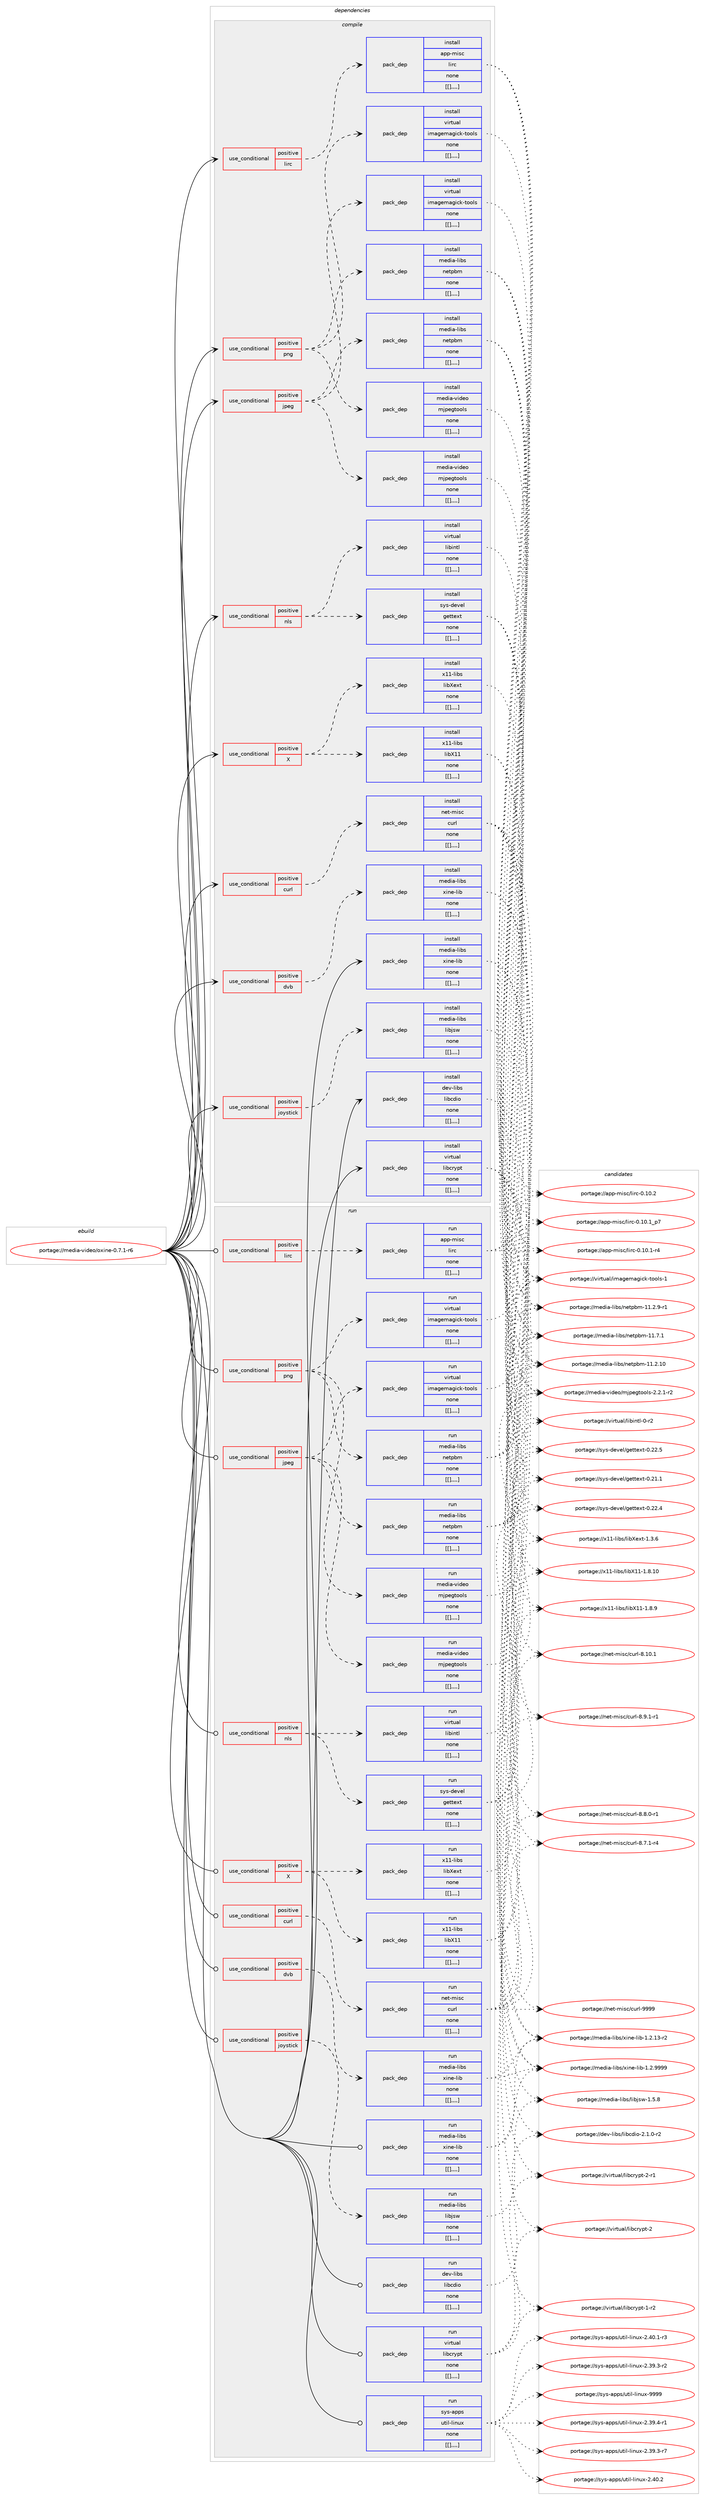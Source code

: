 digraph prolog {

# *************
# Graph options
# *************

newrank=true;
concentrate=true;
compound=true;
graph [rankdir=LR,fontname=Helvetica,fontsize=10,ranksep=1.5];#, ranksep=2.5, nodesep=0.2];
edge  [arrowhead=vee];
node  [fontname=Helvetica,fontsize=10];

# **********
# The ebuild
# **********

subgraph cluster_leftcol {
color=gray;
label=<<i>ebuild</i>>;
id [label="portage://media-video/oxine-0.7.1-r6", color=red, width=4, href="../media-video/oxine-0.7.1-r6.svg"];
}

# ****************
# The dependencies
# ****************

subgraph cluster_midcol {
color=gray;
label=<<i>dependencies</i>>;
subgraph cluster_compile {
fillcolor="#eeeeee";
style=filled;
label=<<i>compile</i>>;
subgraph cond89551 {
dependency344045 [label=<<TABLE BORDER="0" CELLBORDER="1" CELLSPACING="0" CELLPADDING="4"><TR><TD ROWSPAN="3" CELLPADDING="10">use_conditional</TD></TR><TR><TD>positive</TD></TR><TR><TD>X</TD></TR></TABLE>>, shape=none, color=red];
subgraph pack251923 {
dependency344046 [label=<<TABLE BORDER="0" CELLBORDER="1" CELLSPACING="0" CELLPADDING="4" WIDTH="220"><TR><TD ROWSPAN="6" CELLPADDING="30">pack_dep</TD></TR><TR><TD WIDTH="110">install</TD></TR><TR><TD>x11-libs</TD></TR><TR><TD>libXext</TD></TR><TR><TD>none</TD></TR><TR><TD>[[],,,,]</TD></TR></TABLE>>, shape=none, color=blue];
}
dependency344045:e -> dependency344046:w [weight=20,style="dashed",arrowhead="vee"];
subgraph pack251924 {
dependency344047 [label=<<TABLE BORDER="0" CELLBORDER="1" CELLSPACING="0" CELLPADDING="4" WIDTH="220"><TR><TD ROWSPAN="6" CELLPADDING="30">pack_dep</TD></TR><TR><TD WIDTH="110">install</TD></TR><TR><TD>x11-libs</TD></TR><TR><TD>libX11</TD></TR><TR><TD>none</TD></TR><TR><TD>[[],,,,]</TD></TR></TABLE>>, shape=none, color=blue];
}
dependency344045:e -> dependency344047:w [weight=20,style="dashed",arrowhead="vee"];
}
id:e -> dependency344045:w [weight=20,style="solid",arrowhead="vee"];
subgraph cond89552 {
dependency344048 [label=<<TABLE BORDER="0" CELLBORDER="1" CELLSPACING="0" CELLPADDING="4"><TR><TD ROWSPAN="3" CELLPADDING="10">use_conditional</TD></TR><TR><TD>positive</TD></TR><TR><TD>curl</TD></TR></TABLE>>, shape=none, color=red];
subgraph pack251925 {
dependency344049 [label=<<TABLE BORDER="0" CELLBORDER="1" CELLSPACING="0" CELLPADDING="4" WIDTH="220"><TR><TD ROWSPAN="6" CELLPADDING="30">pack_dep</TD></TR><TR><TD WIDTH="110">install</TD></TR><TR><TD>net-misc</TD></TR><TR><TD>curl</TD></TR><TR><TD>none</TD></TR><TR><TD>[[],,,,]</TD></TR></TABLE>>, shape=none, color=blue];
}
dependency344048:e -> dependency344049:w [weight=20,style="dashed",arrowhead="vee"];
}
id:e -> dependency344048:w [weight=20,style="solid",arrowhead="vee"];
subgraph cond89553 {
dependency344050 [label=<<TABLE BORDER="0" CELLBORDER="1" CELLSPACING="0" CELLPADDING="4"><TR><TD ROWSPAN="3" CELLPADDING="10">use_conditional</TD></TR><TR><TD>positive</TD></TR><TR><TD>dvb</TD></TR></TABLE>>, shape=none, color=red];
subgraph pack251926 {
dependency344051 [label=<<TABLE BORDER="0" CELLBORDER="1" CELLSPACING="0" CELLPADDING="4" WIDTH="220"><TR><TD ROWSPAN="6" CELLPADDING="30">pack_dep</TD></TR><TR><TD WIDTH="110">install</TD></TR><TR><TD>media-libs</TD></TR><TR><TD>xine-lib</TD></TR><TR><TD>none</TD></TR><TR><TD>[[],,,,]</TD></TR></TABLE>>, shape=none, color=blue];
}
dependency344050:e -> dependency344051:w [weight=20,style="dashed",arrowhead="vee"];
}
id:e -> dependency344050:w [weight=20,style="solid",arrowhead="vee"];
subgraph cond89554 {
dependency344052 [label=<<TABLE BORDER="0" CELLBORDER="1" CELLSPACING="0" CELLPADDING="4"><TR><TD ROWSPAN="3" CELLPADDING="10">use_conditional</TD></TR><TR><TD>positive</TD></TR><TR><TD>joystick</TD></TR></TABLE>>, shape=none, color=red];
subgraph pack251927 {
dependency344053 [label=<<TABLE BORDER="0" CELLBORDER="1" CELLSPACING="0" CELLPADDING="4" WIDTH="220"><TR><TD ROWSPAN="6" CELLPADDING="30">pack_dep</TD></TR><TR><TD WIDTH="110">install</TD></TR><TR><TD>media-libs</TD></TR><TR><TD>libjsw</TD></TR><TR><TD>none</TD></TR><TR><TD>[[],,,,]</TD></TR></TABLE>>, shape=none, color=blue];
}
dependency344052:e -> dependency344053:w [weight=20,style="dashed",arrowhead="vee"];
}
id:e -> dependency344052:w [weight=20,style="solid",arrowhead="vee"];
subgraph cond89555 {
dependency344054 [label=<<TABLE BORDER="0" CELLBORDER="1" CELLSPACING="0" CELLPADDING="4"><TR><TD ROWSPAN="3" CELLPADDING="10">use_conditional</TD></TR><TR><TD>positive</TD></TR><TR><TD>jpeg</TD></TR></TABLE>>, shape=none, color=red];
subgraph pack251928 {
dependency344055 [label=<<TABLE BORDER="0" CELLBORDER="1" CELLSPACING="0" CELLPADDING="4" WIDTH="220"><TR><TD ROWSPAN="6" CELLPADDING="30">pack_dep</TD></TR><TR><TD WIDTH="110">install</TD></TR><TR><TD>media-libs</TD></TR><TR><TD>netpbm</TD></TR><TR><TD>none</TD></TR><TR><TD>[[],,,,]</TD></TR></TABLE>>, shape=none, color=blue];
}
dependency344054:e -> dependency344055:w [weight=20,style="dashed",arrowhead="vee"];
subgraph pack251929 {
dependency344056 [label=<<TABLE BORDER="0" CELLBORDER="1" CELLSPACING="0" CELLPADDING="4" WIDTH="220"><TR><TD ROWSPAN="6" CELLPADDING="30">pack_dep</TD></TR><TR><TD WIDTH="110">install</TD></TR><TR><TD>media-video</TD></TR><TR><TD>mjpegtools</TD></TR><TR><TD>none</TD></TR><TR><TD>[[],,,,]</TD></TR></TABLE>>, shape=none, color=blue];
}
dependency344054:e -> dependency344056:w [weight=20,style="dashed",arrowhead="vee"];
subgraph pack251930 {
dependency344057 [label=<<TABLE BORDER="0" CELLBORDER="1" CELLSPACING="0" CELLPADDING="4" WIDTH="220"><TR><TD ROWSPAN="6" CELLPADDING="30">pack_dep</TD></TR><TR><TD WIDTH="110">install</TD></TR><TR><TD>virtual</TD></TR><TR><TD>imagemagick-tools</TD></TR><TR><TD>none</TD></TR><TR><TD>[[],,,,]</TD></TR></TABLE>>, shape=none, color=blue];
}
dependency344054:e -> dependency344057:w [weight=20,style="dashed",arrowhead="vee"];
}
id:e -> dependency344054:w [weight=20,style="solid",arrowhead="vee"];
subgraph cond89556 {
dependency344058 [label=<<TABLE BORDER="0" CELLBORDER="1" CELLSPACING="0" CELLPADDING="4"><TR><TD ROWSPAN="3" CELLPADDING="10">use_conditional</TD></TR><TR><TD>positive</TD></TR><TR><TD>lirc</TD></TR></TABLE>>, shape=none, color=red];
subgraph pack251931 {
dependency344059 [label=<<TABLE BORDER="0" CELLBORDER="1" CELLSPACING="0" CELLPADDING="4" WIDTH="220"><TR><TD ROWSPAN="6" CELLPADDING="30">pack_dep</TD></TR><TR><TD WIDTH="110">install</TD></TR><TR><TD>app-misc</TD></TR><TR><TD>lirc</TD></TR><TR><TD>none</TD></TR><TR><TD>[[],,,,]</TD></TR></TABLE>>, shape=none, color=blue];
}
dependency344058:e -> dependency344059:w [weight=20,style="dashed",arrowhead="vee"];
}
id:e -> dependency344058:w [weight=20,style="solid",arrowhead="vee"];
subgraph cond89557 {
dependency344060 [label=<<TABLE BORDER="0" CELLBORDER="1" CELLSPACING="0" CELLPADDING="4"><TR><TD ROWSPAN="3" CELLPADDING="10">use_conditional</TD></TR><TR><TD>positive</TD></TR><TR><TD>nls</TD></TR></TABLE>>, shape=none, color=red];
subgraph pack251932 {
dependency344061 [label=<<TABLE BORDER="0" CELLBORDER="1" CELLSPACING="0" CELLPADDING="4" WIDTH="220"><TR><TD ROWSPAN="6" CELLPADDING="30">pack_dep</TD></TR><TR><TD WIDTH="110">install</TD></TR><TR><TD>virtual</TD></TR><TR><TD>libintl</TD></TR><TR><TD>none</TD></TR><TR><TD>[[],,,,]</TD></TR></TABLE>>, shape=none, color=blue];
}
dependency344060:e -> dependency344061:w [weight=20,style="dashed",arrowhead="vee"];
subgraph pack251933 {
dependency344062 [label=<<TABLE BORDER="0" CELLBORDER="1" CELLSPACING="0" CELLPADDING="4" WIDTH="220"><TR><TD ROWSPAN="6" CELLPADDING="30">pack_dep</TD></TR><TR><TD WIDTH="110">install</TD></TR><TR><TD>sys-devel</TD></TR><TR><TD>gettext</TD></TR><TR><TD>none</TD></TR><TR><TD>[[],,,,]</TD></TR></TABLE>>, shape=none, color=blue];
}
dependency344060:e -> dependency344062:w [weight=20,style="dashed",arrowhead="vee"];
}
id:e -> dependency344060:w [weight=20,style="solid",arrowhead="vee"];
subgraph cond89558 {
dependency344063 [label=<<TABLE BORDER="0" CELLBORDER="1" CELLSPACING="0" CELLPADDING="4"><TR><TD ROWSPAN="3" CELLPADDING="10">use_conditional</TD></TR><TR><TD>positive</TD></TR><TR><TD>png</TD></TR></TABLE>>, shape=none, color=red];
subgraph pack251934 {
dependency344064 [label=<<TABLE BORDER="0" CELLBORDER="1" CELLSPACING="0" CELLPADDING="4" WIDTH="220"><TR><TD ROWSPAN="6" CELLPADDING="30">pack_dep</TD></TR><TR><TD WIDTH="110">install</TD></TR><TR><TD>media-libs</TD></TR><TR><TD>netpbm</TD></TR><TR><TD>none</TD></TR><TR><TD>[[],,,,]</TD></TR></TABLE>>, shape=none, color=blue];
}
dependency344063:e -> dependency344064:w [weight=20,style="dashed",arrowhead="vee"];
subgraph pack251935 {
dependency344065 [label=<<TABLE BORDER="0" CELLBORDER="1" CELLSPACING="0" CELLPADDING="4" WIDTH="220"><TR><TD ROWSPAN="6" CELLPADDING="30">pack_dep</TD></TR><TR><TD WIDTH="110">install</TD></TR><TR><TD>media-video</TD></TR><TR><TD>mjpegtools</TD></TR><TR><TD>none</TD></TR><TR><TD>[[],,,,]</TD></TR></TABLE>>, shape=none, color=blue];
}
dependency344063:e -> dependency344065:w [weight=20,style="dashed",arrowhead="vee"];
subgraph pack251936 {
dependency344066 [label=<<TABLE BORDER="0" CELLBORDER="1" CELLSPACING="0" CELLPADDING="4" WIDTH="220"><TR><TD ROWSPAN="6" CELLPADDING="30">pack_dep</TD></TR><TR><TD WIDTH="110">install</TD></TR><TR><TD>virtual</TD></TR><TR><TD>imagemagick-tools</TD></TR><TR><TD>none</TD></TR><TR><TD>[[],,,,]</TD></TR></TABLE>>, shape=none, color=blue];
}
dependency344063:e -> dependency344066:w [weight=20,style="dashed",arrowhead="vee"];
}
id:e -> dependency344063:w [weight=20,style="solid",arrowhead="vee"];
subgraph pack251937 {
dependency344067 [label=<<TABLE BORDER="0" CELLBORDER="1" CELLSPACING="0" CELLPADDING="4" WIDTH="220"><TR><TD ROWSPAN="6" CELLPADDING="30">pack_dep</TD></TR><TR><TD WIDTH="110">install</TD></TR><TR><TD>dev-libs</TD></TR><TR><TD>libcdio</TD></TR><TR><TD>none</TD></TR><TR><TD>[[],,,,]</TD></TR></TABLE>>, shape=none, color=blue];
}
id:e -> dependency344067:w [weight=20,style="solid",arrowhead="vee"];
subgraph pack251938 {
dependency344068 [label=<<TABLE BORDER="0" CELLBORDER="1" CELLSPACING="0" CELLPADDING="4" WIDTH="220"><TR><TD ROWSPAN="6" CELLPADDING="30">pack_dep</TD></TR><TR><TD WIDTH="110">install</TD></TR><TR><TD>media-libs</TD></TR><TR><TD>xine-lib</TD></TR><TR><TD>none</TD></TR><TR><TD>[[],,,,]</TD></TR></TABLE>>, shape=none, color=blue];
}
id:e -> dependency344068:w [weight=20,style="solid",arrowhead="vee"];
subgraph pack251939 {
dependency344069 [label=<<TABLE BORDER="0" CELLBORDER="1" CELLSPACING="0" CELLPADDING="4" WIDTH="220"><TR><TD ROWSPAN="6" CELLPADDING="30">pack_dep</TD></TR><TR><TD WIDTH="110">install</TD></TR><TR><TD>virtual</TD></TR><TR><TD>libcrypt</TD></TR><TR><TD>none</TD></TR><TR><TD>[[],,,,]</TD></TR></TABLE>>, shape=none, color=blue];
}
id:e -> dependency344069:w [weight=20,style="solid",arrowhead="vee"];
}
subgraph cluster_compileandrun {
fillcolor="#eeeeee";
style=filled;
label=<<i>compile and run</i>>;
}
subgraph cluster_run {
fillcolor="#eeeeee";
style=filled;
label=<<i>run</i>>;
subgraph cond89559 {
dependency344070 [label=<<TABLE BORDER="0" CELLBORDER="1" CELLSPACING="0" CELLPADDING="4"><TR><TD ROWSPAN="3" CELLPADDING="10">use_conditional</TD></TR><TR><TD>positive</TD></TR><TR><TD>X</TD></TR></TABLE>>, shape=none, color=red];
subgraph pack251940 {
dependency344071 [label=<<TABLE BORDER="0" CELLBORDER="1" CELLSPACING="0" CELLPADDING="4" WIDTH="220"><TR><TD ROWSPAN="6" CELLPADDING="30">pack_dep</TD></TR><TR><TD WIDTH="110">run</TD></TR><TR><TD>x11-libs</TD></TR><TR><TD>libXext</TD></TR><TR><TD>none</TD></TR><TR><TD>[[],,,,]</TD></TR></TABLE>>, shape=none, color=blue];
}
dependency344070:e -> dependency344071:w [weight=20,style="dashed",arrowhead="vee"];
subgraph pack251941 {
dependency344072 [label=<<TABLE BORDER="0" CELLBORDER="1" CELLSPACING="0" CELLPADDING="4" WIDTH="220"><TR><TD ROWSPAN="6" CELLPADDING="30">pack_dep</TD></TR><TR><TD WIDTH="110">run</TD></TR><TR><TD>x11-libs</TD></TR><TR><TD>libX11</TD></TR><TR><TD>none</TD></TR><TR><TD>[[],,,,]</TD></TR></TABLE>>, shape=none, color=blue];
}
dependency344070:e -> dependency344072:w [weight=20,style="dashed",arrowhead="vee"];
}
id:e -> dependency344070:w [weight=20,style="solid",arrowhead="odot"];
subgraph cond89560 {
dependency344073 [label=<<TABLE BORDER="0" CELLBORDER="1" CELLSPACING="0" CELLPADDING="4"><TR><TD ROWSPAN="3" CELLPADDING="10">use_conditional</TD></TR><TR><TD>positive</TD></TR><TR><TD>curl</TD></TR></TABLE>>, shape=none, color=red];
subgraph pack251942 {
dependency344074 [label=<<TABLE BORDER="0" CELLBORDER="1" CELLSPACING="0" CELLPADDING="4" WIDTH="220"><TR><TD ROWSPAN="6" CELLPADDING="30">pack_dep</TD></TR><TR><TD WIDTH="110">run</TD></TR><TR><TD>net-misc</TD></TR><TR><TD>curl</TD></TR><TR><TD>none</TD></TR><TR><TD>[[],,,,]</TD></TR></TABLE>>, shape=none, color=blue];
}
dependency344073:e -> dependency344074:w [weight=20,style="dashed",arrowhead="vee"];
}
id:e -> dependency344073:w [weight=20,style="solid",arrowhead="odot"];
subgraph cond89561 {
dependency344075 [label=<<TABLE BORDER="0" CELLBORDER="1" CELLSPACING="0" CELLPADDING="4"><TR><TD ROWSPAN="3" CELLPADDING="10">use_conditional</TD></TR><TR><TD>positive</TD></TR><TR><TD>dvb</TD></TR></TABLE>>, shape=none, color=red];
subgraph pack251943 {
dependency344076 [label=<<TABLE BORDER="0" CELLBORDER="1" CELLSPACING="0" CELLPADDING="4" WIDTH="220"><TR><TD ROWSPAN="6" CELLPADDING="30">pack_dep</TD></TR><TR><TD WIDTH="110">run</TD></TR><TR><TD>media-libs</TD></TR><TR><TD>xine-lib</TD></TR><TR><TD>none</TD></TR><TR><TD>[[],,,,]</TD></TR></TABLE>>, shape=none, color=blue];
}
dependency344075:e -> dependency344076:w [weight=20,style="dashed",arrowhead="vee"];
}
id:e -> dependency344075:w [weight=20,style="solid",arrowhead="odot"];
subgraph cond89562 {
dependency344077 [label=<<TABLE BORDER="0" CELLBORDER="1" CELLSPACING="0" CELLPADDING="4"><TR><TD ROWSPAN="3" CELLPADDING="10">use_conditional</TD></TR><TR><TD>positive</TD></TR><TR><TD>joystick</TD></TR></TABLE>>, shape=none, color=red];
subgraph pack251944 {
dependency344078 [label=<<TABLE BORDER="0" CELLBORDER="1" CELLSPACING="0" CELLPADDING="4" WIDTH="220"><TR><TD ROWSPAN="6" CELLPADDING="30">pack_dep</TD></TR><TR><TD WIDTH="110">run</TD></TR><TR><TD>media-libs</TD></TR><TR><TD>libjsw</TD></TR><TR><TD>none</TD></TR><TR><TD>[[],,,,]</TD></TR></TABLE>>, shape=none, color=blue];
}
dependency344077:e -> dependency344078:w [weight=20,style="dashed",arrowhead="vee"];
}
id:e -> dependency344077:w [weight=20,style="solid",arrowhead="odot"];
subgraph cond89563 {
dependency344079 [label=<<TABLE BORDER="0" CELLBORDER="1" CELLSPACING="0" CELLPADDING="4"><TR><TD ROWSPAN="3" CELLPADDING="10">use_conditional</TD></TR><TR><TD>positive</TD></TR><TR><TD>jpeg</TD></TR></TABLE>>, shape=none, color=red];
subgraph pack251945 {
dependency344080 [label=<<TABLE BORDER="0" CELLBORDER="1" CELLSPACING="0" CELLPADDING="4" WIDTH="220"><TR><TD ROWSPAN="6" CELLPADDING="30">pack_dep</TD></TR><TR><TD WIDTH="110">run</TD></TR><TR><TD>media-libs</TD></TR><TR><TD>netpbm</TD></TR><TR><TD>none</TD></TR><TR><TD>[[],,,,]</TD></TR></TABLE>>, shape=none, color=blue];
}
dependency344079:e -> dependency344080:w [weight=20,style="dashed",arrowhead="vee"];
subgraph pack251946 {
dependency344081 [label=<<TABLE BORDER="0" CELLBORDER="1" CELLSPACING="0" CELLPADDING="4" WIDTH="220"><TR><TD ROWSPAN="6" CELLPADDING="30">pack_dep</TD></TR><TR><TD WIDTH="110">run</TD></TR><TR><TD>media-video</TD></TR><TR><TD>mjpegtools</TD></TR><TR><TD>none</TD></TR><TR><TD>[[],,,,]</TD></TR></TABLE>>, shape=none, color=blue];
}
dependency344079:e -> dependency344081:w [weight=20,style="dashed",arrowhead="vee"];
subgraph pack251947 {
dependency344082 [label=<<TABLE BORDER="0" CELLBORDER="1" CELLSPACING="0" CELLPADDING="4" WIDTH="220"><TR><TD ROWSPAN="6" CELLPADDING="30">pack_dep</TD></TR><TR><TD WIDTH="110">run</TD></TR><TR><TD>virtual</TD></TR><TR><TD>imagemagick-tools</TD></TR><TR><TD>none</TD></TR><TR><TD>[[],,,,]</TD></TR></TABLE>>, shape=none, color=blue];
}
dependency344079:e -> dependency344082:w [weight=20,style="dashed",arrowhead="vee"];
}
id:e -> dependency344079:w [weight=20,style="solid",arrowhead="odot"];
subgraph cond89564 {
dependency344083 [label=<<TABLE BORDER="0" CELLBORDER="1" CELLSPACING="0" CELLPADDING="4"><TR><TD ROWSPAN="3" CELLPADDING="10">use_conditional</TD></TR><TR><TD>positive</TD></TR><TR><TD>lirc</TD></TR></TABLE>>, shape=none, color=red];
subgraph pack251948 {
dependency344084 [label=<<TABLE BORDER="0" CELLBORDER="1" CELLSPACING="0" CELLPADDING="4" WIDTH="220"><TR><TD ROWSPAN="6" CELLPADDING="30">pack_dep</TD></TR><TR><TD WIDTH="110">run</TD></TR><TR><TD>app-misc</TD></TR><TR><TD>lirc</TD></TR><TR><TD>none</TD></TR><TR><TD>[[],,,,]</TD></TR></TABLE>>, shape=none, color=blue];
}
dependency344083:e -> dependency344084:w [weight=20,style="dashed",arrowhead="vee"];
}
id:e -> dependency344083:w [weight=20,style="solid",arrowhead="odot"];
subgraph cond89565 {
dependency344085 [label=<<TABLE BORDER="0" CELLBORDER="1" CELLSPACING="0" CELLPADDING="4"><TR><TD ROWSPAN="3" CELLPADDING="10">use_conditional</TD></TR><TR><TD>positive</TD></TR><TR><TD>nls</TD></TR></TABLE>>, shape=none, color=red];
subgraph pack251949 {
dependency344086 [label=<<TABLE BORDER="0" CELLBORDER="1" CELLSPACING="0" CELLPADDING="4" WIDTH="220"><TR><TD ROWSPAN="6" CELLPADDING="30">pack_dep</TD></TR><TR><TD WIDTH="110">run</TD></TR><TR><TD>virtual</TD></TR><TR><TD>libintl</TD></TR><TR><TD>none</TD></TR><TR><TD>[[],,,,]</TD></TR></TABLE>>, shape=none, color=blue];
}
dependency344085:e -> dependency344086:w [weight=20,style="dashed",arrowhead="vee"];
subgraph pack251950 {
dependency344087 [label=<<TABLE BORDER="0" CELLBORDER="1" CELLSPACING="0" CELLPADDING="4" WIDTH="220"><TR><TD ROWSPAN="6" CELLPADDING="30">pack_dep</TD></TR><TR><TD WIDTH="110">run</TD></TR><TR><TD>sys-devel</TD></TR><TR><TD>gettext</TD></TR><TR><TD>none</TD></TR><TR><TD>[[],,,,]</TD></TR></TABLE>>, shape=none, color=blue];
}
dependency344085:e -> dependency344087:w [weight=20,style="dashed",arrowhead="vee"];
}
id:e -> dependency344085:w [weight=20,style="solid",arrowhead="odot"];
subgraph cond89566 {
dependency344088 [label=<<TABLE BORDER="0" CELLBORDER="1" CELLSPACING="0" CELLPADDING="4"><TR><TD ROWSPAN="3" CELLPADDING="10">use_conditional</TD></TR><TR><TD>positive</TD></TR><TR><TD>png</TD></TR></TABLE>>, shape=none, color=red];
subgraph pack251951 {
dependency344089 [label=<<TABLE BORDER="0" CELLBORDER="1" CELLSPACING="0" CELLPADDING="4" WIDTH="220"><TR><TD ROWSPAN="6" CELLPADDING="30">pack_dep</TD></TR><TR><TD WIDTH="110">run</TD></TR><TR><TD>media-libs</TD></TR><TR><TD>netpbm</TD></TR><TR><TD>none</TD></TR><TR><TD>[[],,,,]</TD></TR></TABLE>>, shape=none, color=blue];
}
dependency344088:e -> dependency344089:w [weight=20,style="dashed",arrowhead="vee"];
subgraph pack251952 {
dependency344090 [label=<<TABLE BORDER="0" CELLBORDER="1" CELLSPACING="0" CELLPADDING="4" WIDTH="220"><TR><TD ROWSPAN="6" CELLPADDING="30">pack_dep</TD></TR><TR><TD WIDTH="110">run</TD></TR><TR><TD>media-video</TD></TR><TR><TD>mjpegtools</TD></TR><TR><TD>none</TD></TR><TR><TD>[[],,,,]</TD></TR></TABLE>>, shape=none, color=blue];
}
dependency344088:e -> dependency344090:w [weight=20,style="dashed",arrowhead="vee"];
subgraph pack251953 {
dependency344091 [label=<<TABLE BORDER="0" CELLBORDER="1" CELLSPACING="0" CELLPADDING="4" WIDTH="220"><TR><TD ROWSPAN="6" CELLPADDING="30">pack_dep</TD></TR><TR><TD WIDTH="110">run</TD></TR><TR><TD>virtual</TD></TR><TR><TD>imagemagick-tools</TD></TR><TR><TD>none</TD></TR><TR><TD>[[],,,,]</TD></TR></TABLE>>, shape=none, color=blue];
}
dependency344088:e -> dependency344091:w [weight=20,style="dashed",arrowhead="vee"];
}
id:e -> dependency344088:w [weight=20,style="solid",arrowhead="odot"];
subgraph pack251954 {
dependency344092 [label=<<TABLE BORDER="0" CELLBORDER="1" CELLSPACING="0" CELLPADDING="4" WIDTH="220"><TR><TD ROWSPAN="6" CELLPADDING="30">pack_dep</TD></TR><TR><TD WIDTH="110">run</TD></TR><TR><TD>dev-libs</TD></TR><TR><TD>libcdio</TD></TR><TR><TD>none</TD></TR><TR><TD>[[],,,,]</TD></TR></TABLE>>, shape=none, color=blue];
}
id:e -> dependency344092:w [weight=20,style="solid",arrowhead="odot"];
subgraph pack251955 {
dependency344093 [label=<<TABLE BORDER="0" CELLBORDER="1" CELLSPACING="0" CELLPADDING="4" WIDTH="220"><TR><TD ROWSPAN="6" CELLPADDING="30">pack_dep</TD></TR><TR><TD WIDTH="110">run</TD></TR><TR><TD>media-libs</TD></TR><TR><TD>xine-lib</TD></TR><TR><TD>none</TD></TR><TR><TD>[[],,,,]</TD></TR></TABLE>>, shape=none, color=blue];
}
id:e -> dependency344093:w [weight=20,style="solid",arrowhead="odot"];
subgraph pack251956 {
dependency344094 [label=<<TABLE BORDER="0" CELLBORDER="1" CELLSPACING="0" CELLPADDING="4" WIDTH="220"><TR><TD ROWSPAN="6" CELLPADDING="30">pack_dep</TD></TR><TR><TD WIDTH="110">run</TD></TR><TR><TD>sys-apps</TD></TR><TR><TD>util-linux</TD></TR><TR><TD>none</TD></TR><TR><TD>[[],,,,]</TD></TR></TABLE>>, shape=none, color=blue];
}
id:e -> dependency344094:w [weight=20,style="solid",arrowhead="odot"];
subgraph pack251957 {
dependency344095 [label=<<TABLE BORDER="0" CELLBORDER="1" CELLSPACING="0" CELLPADDING="4" WIDTH="220"><TR><TD ROWSPAN="6" CELLPADDING="30">pack_dep</TD></TR><TR><TD WIDTH="110">run</TD></TR><TR><TD>virtual</TD></TR><TR><TD>libcrypt</TD></TR><TR><TD>none</TD></TR><TR><TD>[[],,,,]</TD></TR></TABLE>>, shape=none, color=blue];
}
id:e -> dependency344095:w [weight=20,style="solid",arrowhead="odot"];
}
}

# **************
# The candidates
# **************

subgraph cluster_choices {
rank=same;
color=gray;
label=<<i>candidates</i>>;

subgraph choice251923 {
color=black;
nodesep=1;
choice12049494510810598115471081059888101120116454946514654 [label="portage://x11-libs/libXext-1.3.6", color=red, width=4,href="../x11-libs/libXext-1.3.6.svg"];
dependency344046:e -> choice12049494510810598115471081059888101120116454946514654:w [style=dotted,weight="100"];
}
subgraph choice251924 {
color=black;
nodesep=1;
choice12049494510810598115471081059888494945494656464948 [label="portage://x11-libs/libX11-1.8.10", color=red, width=4,href="../x11-libs/libX11-1.8.10.svg"];
choice120494945108105981154710810598884949454946564657 [label="portage://x11-libs/libX11-1.8.9", color=red, width=4,href="../x11-libs/libX11-1.8.9.svg"];
dependency344047:e -> choice12049494510810598115471081059888494945494656464948:w [style=dotted,weight="100"];
dependency344047:e -> choice120494945108105981154710810598884949454946564657:w [style=dotted,weight="100"];
}
subgraph choice251925 {
color=black;
nodesep=1;
choice110101116451091051159947991171141084557575757 [label="portage://net-misc/curl-9999", color=red, width=4,href="../net-misc/curl-9999.svg"];
choice1101011164510910511599479911711410845564649484649 [label="portage://net-misc/curl-8.10.1", color=red, width=4,href="../net-misc/curl-8.10.1.svg"];
choice110101116451091051159947991171141084556465746494511449 [label="portage://net-misc/curl-8.9.1-r1", color=red, width=4,href="../net-misc/curl-8.9.1-r1.svg"];
choice110101116451091051159947991171141084556465646484511449 [label="portage://net-misc/curl-8.8.0-r1", color=red, width=4,href="../net-misc/curl-8.8.0-r1.svg"];
choice110101116451091051159947991171141084556465546494511452 [label="portage://net-misc/curl-8.7.1-r4", color=red, width=4,href="../net-misc/curl-8.7.1-r4.svg"];
dependency344049:e -> choice110101116451091051159947991171141084557575757:w [style=dotted,weight="100"];
dependency344049:e -> choice1101011164510910511599479911711410845564649484649:w [style=dotted,weight="100"];
dependency344049:e -> choice110101116451091051159947991171141084556465746494511449:w [style=dotted,weight="100"];
dependency344049:e -> choice110101116451091051159947991171141084556465646484511449:w [style=dotted,weight="100"];
dependency344049:e -> choice110101116451091051159947991171141084556465546494511452:w [style=dotted,weight="100"];
}
subgraph choice251926 {
color=black;
nodesep=1;
choice109101100105974510810598115471201051101014510810598454946504657575757 [label="portage://media-libs/xine-lib-1.2.9999", color=red, width=4,href="../media-libs/xine-lib-1.2.9999.svg"];
choice109101100105974510810598115471201051101014510810598454946504649514511450 [label="portage://media-libs/xine-lib-1.2.13-r2", color=red, width=4,href="../media-libs/xine-lib-1.2.13-r2.svg"];
dependency344051:e -> choice109101100105974510810598115471201051101014510810598454946504657575757:w [style=dotted,weight="100"];
dependency344051:e -> choice109101100105974510810598115471201051101014510810598454946504649514511450:w [style=dotted,weight="100"];
}
subgraph choice251927 {
color=black;
nodesep=1;
choice1091011001059745108105981154710810598106115119454946534656 [label="portage://media-libs/libjsw-1.5.8", color=red, width=4,href="../media-libs/libjsw-1.5.8.svg"];
dependency344053:e -> choice1091011001059745108105981154710810598106115119454946534656:w [style=dotted,weight="100"];
}
subgraph choice251928 {
color=black;
nodesep=1;
choice109101100105974510810598115471101011161129810945494946554649 [label="portage://media-libs/netpbm-11.7.1", color=red, width=4,href="../media-libs/netpbm-11.7.1.svg"];
choice10910110010597451081059811547110101116112981094549494650464948 [label="portage://media-libs/netpbm-11.2.10", color=red, width=4,href="../media-libs/netpbm-11.2.10.svg"];
choice1091011001059745108105981154711010111611298109454949465046574511449 [label="portage://media-libs/netpbm-11.2.9-r1", color=red, width=4,href="../media-libs/netpbm-11.2.9-r1.svg"];
dependency344055:e -> choice109101100105974510810598115471101011161129810945494946554649:w [style=dotted,weight="100"];
dependency344055:e -> choice10910110010597451081059811547110101116112981094549494650464948:w [style=dotted,weight="100"];
dependency344055:e -> choice1091011001059745108105981154711010111611298109454949465046574511449:w [style=dotted,weight="100"];
}
subgraph choice251929 {
color=black;
nodesep=1;
choice1091011001059745118105100101111471091061121011031161111111081154550465046494511450 [label="portage://media-video/mjpegtools-2.2.1-r2", color=red, width=4,href="../media-video/mjpegtools-2.2.1-r2.svg"];
dependency344056:e -> choice1091011001059745118105100101111471091061121011031161111111081154550465046494511450:w [style=dotted,weight="100"];
}
subgraph choice251930 {
color=black;
nodesep=1;
choice1181051141161179710847105109971031011099710310599107451161111111081154549 [label="portage://virtual/imagemagick-tools-1", color=red, width=4,href="../virtual/imagemagick-tools-1.svg"];
dependency344057:e -> choice1181051141161179710847105109971031011099710310599107451161111111081154549:w [style=dotted,weight="100"];
}
subgraph choice251931 {
color=black;
nodesep=1;
choice971121124510910511599471081051149945484649484650 [label="portage://app-misc/lirc-0.10.2", color=red, width=4,href="../app-misc/lirc-0.10.2.svg"];
choice9711211245109105115994710810511499454846494846499511255 [label="portage://app-misc/lirc-0.10.1_p7", color=red, width=4,href="../app-misc/lirc-0.10.1_p7.svg"];
choice9711211245109105115994710810511499454846494846494511452 [label="portage://app-misc/lirc-0.10.1-r4", color=red, width=4,href="../app-misc/lirc-0.10.1-r4.svg"];
dependency344059:e -> choice971121124510910511599471081051149945484649484650:w [style=dotted,weight="100"];
dependency344059:e -> choice9711211245109105115994710810511499454846494846499511255:w [style=dotted,weight="100"];
dependency344059:e -> choice9711211245109105115994710810511499454846494846494511452:w [style=dotted,weight="100"];
}
subgraph choice251932 {
color=black;
nodesep=1;
choice11810511411611797108471081059810511011610845484511450 [label="portage://virtual/libintl-0-r2", color=red, width=4,href="../virtual/libintl-0-r2.svg"];
dependency344061:e -> choice11810511411611797108471081059810511011610845484511450:w [style=dotted,weight="100"];
}
subgraph choice251933 {
color=black;
nodesep=1;
choice115121115451001011181011084710310111611610112011645484650504653 [label="portage://sys-devel/gettext-0.22.5", color=red, width=4,href="../sys-devel/gettext-0.22.5.svg"];
choice115121115451001011181011084710310111611610112011645484650504652 [label="portage://sys-devel/gettext-0.22.4", color=red, width=4,href="../sys-devel/gettext-0.22.4.svg"];
choice115121115451001011181011084710310111611610112011645484650494649 [label="portage://sys-devel/gettext-0.21.1", color=red, width=4,href="../sys-devel/gettext-0.21.1.svg"];
dependency344062:e -> choice115121115451001011181011084710310111611610112011645484650504653:w [style=dotted,weight="100"];
dependency344062:e -> choice115121115451001011181011084710310111611610112011645484650504652:w [style=dotted,weight="100"];
dependency344062:e -> choice115121115451001011181011084710310111611610112011645484650494649:w [style=dotted,weight="100"];
}
subgraph choice251934 {
color=black;
nodesep=1;
choice109101100105974510810598115471101011161129810945494946554649 [label="portage://media-libs/netpbm-11.7.1", color=red, width=4,href="../media-libs/netpbm-11.7.1.svg"];
choice10910110010597451081059811547110101116112981094549494650464948 [label="portage://media-libs/netpbm-11.2.10", color=red, width=4,href="../media-libs/netpbm-11.2.10.svg"];
choice1091011001059745108105981154711010111611298109454949465046574511449 [label="portage://media-libs/netpbm-11.2.9-r1", color=red, width=4,href="../media-libs/netpbm-11.2.9-r1.svg"];
dependency344064:e -> choice109101100105974510810598115471101011161129810945494946554649:w [style=dotted,weight="100"];
dependency344064:e -> choice10910110010597451081059811547110101116112981094549494650464948:w [style=dotted,weight="100"];
dependency344064:e -> choice1091011001059745108105981154711010111611298109454949465046574511449:w [style=dotted,weight="100"];
}
subgraph choice251935 {
color=black;
nodesep=1;
choice1091011001059745118105100101111471091061121011031161111111081154550465046494511450 [label="portage://media-video/mjpegtools-2.2.1-r2", color=red, width=4,href="../media-video/mjpegtools-2.2.1-r2.svg"];
dependency344065:e -> choice1091011001059745118105100101111471091061121011031161111111081154550465046494511450:w [style=dotted,weight="100"];
}
subgraph choice251936 {
color=black;
nodesep=1;
choice1181051141161179710847105109971031011099710310599107451161111111081154549 [label="portage://virtual/imagemagick-tools-1", color=red, width=4,href="../virtual/imagemagick-tools-1.svg"];
dependency344066:e -> choice1181051141161179710847105109971031011099710310599107451161111111081154549:w [style=dotted,weight="100"];
}
subgraph choice251937 {
color=black;
nodesep=1;
choice10010111845108105981154710810598991001051114550464946484511450 [label="portage://dev-libs/libcdio-2.1.0-r2", color=red, width=4,href="../dev-libs/libcdio-2.1.0-r2.svg"];
dependency344067:e -> choice10010111845108105981154710810598991001051114550464946484511450:w [style=dotted,weight="100"];
}
subgraph choice251938 {
color=black;
nodesep=1;
choice109101100105974510810598115471201051101014510810598454946504657575757 [label="portage://media-libs/xine-lib-1.2.9999", color=red, width=4,href="../media-libs/xine-lib-1.2.9999.svg"];
choice109101100105974510810598115471201051101014510810598454946504649514511450 [label="portage://media-libs/xine-lib-1.2.13-r2", color=red, width=4,href="../media-libs/xine-lib-1.2.13-r2.svg"];
dependency344068:e -> choice109101100105974510810598115471201051101014510810598454946504657575757:w [style=dotted,weight="100"];
dependency344068:e -> choice109101100105974510810598115471201051101014510810598454946504649514511450:w [style=dotted,weight="100"];
}
subgraph choice251939 {
color=black;
nodesep=1;
choice1181051141161179710847108105989911412111211645504511449 [label="portage://virtual/libcrypt-2-r1", color=red, width=4,href="../virtual/libcrypt-2-r1.svg"];
choice118105114116117971084710810598991141211121164550 [label="portage://virtual/libcrypt-2", color=red, width=4,href="../virtual/libcrypt-2.svg"];
choice1181051141161179710847108105989911412111211645494511450 [label="portage://virtual/libcrypt-1-r2", color=red, width=4,href="../virtual/libcrypt-1-r2.svg"];
dependency344069:e -> choice1181051141161179710847108105989911412111211645504511449:w [style=dotted,weight="100"];
dependency344069:e -> choice118105114116117971084710810598991141211121164550:w [style=dotted,weight="100"];
dependency344069:e -> choice1181051141161179710847108105989911412111211645494511450:w [style=dotted,weight="100"];
}
subgraph choice251940 {
color=black;
nodesep=1;
choice12049494510810598115471081059888101120116454946514654 [label="portage://x11-libs/libXext-1.3.6", color=red, width=4,href="../x11-libs/libXext-1.3.6.svg"];
dependency344071:e -> choice12049494510810598115471081059888101120116454946514654:w [style=dotted,weight="100"];
}
subgraph choice251941 {
color=black;
nodesep=1;
choice12049494510810598115471081059888494945494656464948 [label="portage://x11-libs/libX11-1.8.10", color=red, width=4,href="../x11-libs/libX11-1.8.10.svg"];
choice120494945108105981154710810598884949454946564657 [label="portage://x11-libs/libX11-1.8.9", color=red, width=4,href="../x11-libs/libX11-1.8.9.svg"];
dependency344072:e -> choice12049494510810598115471081059888494945494656464948:w [style=dotted,weight="100"];
dependency344072:e -> choice120494945108105981154710810598884949454946564657:w [style=dotted,weight="100"];
}
subgraph choice251942 {
color=black;
nodesep=1;
choice110101116451091051159947991171141084557575757 [label="portage://net-misc/curl-9999", color=red, width=4,href="../net-misc/curl-9999.svg"];
choice1101011164510910511599479911711410845564649484649 [label="portage://net-misc/curl-8.10.1", color=red, width=4,href="../net-misc/curl-8.10.1.svg"];
choice110101116451091051159947991171141084556465746494511449 [label="portage://net-misc/curl-8.9.1-r1", color=red, width=4,href="../net-misc/curl-8.9.1-r1.svg"];
choice110101116451091051159947991171141084556465646484511449 [label="portage://net-misc/curl-8.8.0-r1", color=red, width=4,href="../net-misc/curl-8.8.0-r1.svg"];
choice110101116451091051159947991171141084556465546494511452 [label="portage://net-misc/curl-8.7.1-r4", color=red, width=4,href="../net-misc/curl-8.7.1-r4.svg"];
dependency344074:e -> choice110101116451091051159947991171141084557575757:w [style=dotted,weight="100"];
dependency344074:e -> choice1101011164510910511599479911711410845564649484649:w [style=dotted,weight="100"];
dependency344074:e -> choice110101116451091051159947991171141084556465746494511449:w [style=dotted,weight="100"];
dependency344074:e -> choice110101116451091051159947991171141084556465646484511449:w [style=dotted,weight="100"];
dependency344074:e -> choice110101116451091051159947991171141084556465546494511452:w [style=dotted,weight="100"];
}
subgraph choice251943 {
color=black;
nodesep=1;
choice109101100105974510810598115471201051101014510810598454946504657575757 [label="portage://media-libs/xine-lib-1.2.9999", color=red, width=4,href="../media-libs/xine-lib-1.2.9999.svg"];
choice109101100105974510810598115471201051101014510810598454946504649514511450 [label="portage://media-libs/xine-lib-1.2.13-r2", color=red, width=4,href="../media-libs/xine-lib-1.2.13-r2.svg"];
dependency344076:e -> choice109101100105974510810598115471201051101014510810598454946504657575757:w [style=dotted,weight="100"];
dependency344076:e -> choice109101100105974510810598115471201051101014510810598454946504649514511450:w [style=dotted,weight="100"];
}
subgraph choice251944 {
color=black;
nodesep=1;
choice1091011001059745108105981154710810598106115119454946534656 [label="portage://media-libs/libjsw-1.5.8", color=red, width=4,href="../media-libs/libjsw-1.5.8.svg"];
dependency344078:e -> choice1091011001059745108105981154710810598106115119454946534656:w [style=dotted,weight="100"];
}
subgraph choice251945 {
color=black;
nodesep=1;
choice109101100105974510810598115471101011161129810945494946554649 [label="portage://media-libs/netpbm-11.7.1", color=red, width=4,href="../media-libs/netpbm-11.7.1.svg"];
choice10910110010597451081059811547110101116112981094549494650464948 [label="portage://media-libs/netpbm-11.2.10", color=red, width=4,href="../media-libs/netpbm-11.2.10.svg"];
choice1091011001059745108105981154711010111611298109454949465046574511449 [label="portage://media-libs/netpbm-11.2.9-r1", color=red, width=4,href="../media-libs/netpbm-11.2.9-r1.svg"];
dependency344080:e -> choice109101100105974510810598115471101011161129810945494946554649:w [style=dotted,weight="100"];
dependency344080:e -> choice10910110010597451081059811547110101116112981094549494650464948:w [style=dotted,weight="100"];
dependency344080:e -> choice1091011001059745108105981154711010111611298109454949465046574511449:w [style=dotted,weight="100"];
}
subgraph choice251946 {
color=black;
nodesep=1;
choice1091011001059745118105100101111471091061121011031161111111081154550465046494511450 [label="portage://media-video/mjpegtools-2.2.1-r2", color=red, width=4,href="../media-video/mjpegtools-2.2.1-r2.svg"];
dependency344081:e -> choice1091011001059745118105100101111471091061121011031161111111081154550465046494511450:w [style=dotted,weight="100"];
}
subgraph choice251947 {
color=black;
nodesep=1;
choice1181051141161179710847105109971031011099710310599107451161111111081154549 [label="portage://virtual/imagemagick-tools-1", color=red, width=4,href="../virtual/imagemagick-tools-1.svg"];
dependency344082:e -> choice1181051141161179710847105109971031011099710310599107451161111111081154549:w [style=dotted,weight="100"];
}
subgraph choice251948 {
color=black;
nodesep=1;
choice971121124510910511599471081051149945484649484650 [label="portage://app-misc/lirc-0.10.2", color=red, width=4,href="../app-misc/lirc-0.10.2.svg"];
choice9711211245109105115994710810511499454846494846499511255 [label="portage://app-misc/lirc-0.10.1_p7", color=red, width=4,href="../app-misc/lirc-0.10.1_p7.svg"];
choice9711211245109105115994710810511499454846494846494511452 [label="portage://app-misc/lirc-0.10.1-r4", color=red, width=4,href="../app-misc/lirc-0.10.1-r4.svg"];
dependency344084:e -> choice971121124510910511599471081051149945484649484650:w [style=dotted,weight="100"];
dependency344084:e -> choice9711211245109105115994710810511499454846494846499511255:w [style=dotted,weight="100"];
dependency344084:e -> choice9711211245109105115994710810511499454846494846494511452:w [style=dotted,weight="100"];
}
subgraph choice251949 {
color=black;
nodesep=1;
choice11810511411611797108471081059810511011610845484511450 [label="portage://virtual/libintl-0-r2", color=red, width=4,href="../virtual/libintl-0-r2.svg"];
dependency344086:e -> choice11810511411611797108471081059810511011610845484511450:w [style=dotted,weight="100"];
}
subgraph choice251950 {
color=black;
nodesep=1;
choice115121115451001011181011084710310111611610112011645484650504653 [label="portage://sys-devel/gettext-0.22.5", color=red, width=4,href="../sys-devel/gettext-0.22.5.svg"];
choice115121115451001011181011084710310111611610112011645484650504652 [label="portage://sys-devel/gettext-0.22.4", color=red, width=4,href="../sys-devel/gettext-0.22.4.svg"];
choice115121115451001011181011084710310111611610112011645484650494649 [label="portage://sys-devel/gettext-0.21.1", color=red, width=4,href="../sys-devel/gettext-0.21.1.svg"];
dependency344087:e -> choice115121115451001011181011084710310111611610112011645484650504653:w [style=dotted,weight="100"];
dependency344087:e -> choice115121115451001011181011084710310111611610112011645484650504652:w [style=dotted,weight="100"];
dependency344087:e -> choice115121115451001011181011084710310111611610112011645484650494649:w [style=dotted,weight="100"];
}
subgraph choice251951 {
color=black;
nodesep=1;
choice109101100105974510810598115471101011161129810945494946554649 [label="portage://media-libs/netpbm-11.7.1", color=red, width=4,href="../media-libs/netpbm-11.7.1.svg"];
choice10910110010597451081059811547110101116112981094549494650464948 [label="portage://media-libs/netpbm-11.2.10", color=red, width=4,href="../media-libs/netpbm-11.2.10.svg"];
choice1091011001059745108105981154711010111611298109454949465046574511449 [label="portage://media-libs/netpbm-11.2.9-r1", color=red, width=4,href="../media-libs/netpbm-11.2.9-r1.svg"];
dependency344089:e -> choice109101100105974510810598115471101011161129810945494946554649:w [style=dotted,weight="100"];
dependency344089:e -> choice10910110010597451081059811547110101116112981094549494650464948:w [style=dotted,weight="100"];
dependency344089:e -> choice1091011001059745108105981154711010111611298109454949465046574511449:w [style=dotted,weight="100"];
}
subgraph choice251952 {
color=black;
nodesep=1;
choice1091011001059745118105100101111471091061121011031161111111081154550465046494511450 [label="portage://media-video/mjpegtools-2.2.1-r2", color=red, width=4,href="../media-video/mjpegtools-2.2.1-r2.svg"];
dependency344090:e -> choice1091011001059745118105100101111471091061121011031161111111081154550465046494511450:w [style=dotted,weight="100"];
}
subgraph choice251953 {
color=black;
nodesep=1;
choice1181051141161179710847105109971031011099710310599107451161111111081154549 [label="portage://virtual/imagemagick-tools-1", color=red, width=4,href="../virtual/imagemagick-tools-1.svg"];
dependency344091:e -> choice1181051141161179710847105109971031011099710310599107451161111111081154549:w [style=dotted,weight="100"];
}
subgraph choice251954 {
color=black;
nodesep=1;
choice10010111845108105981154710810598991001051114550464946484511450 [label="portage://dev-libs/libcdio-2.1.0-r2", color=red, width=4,href="../dev-libs/libcdio-2.1.0-r2.svg"];
dependency344092:e -> choice10010111845108105981154710810598991001051114550464946484511450:w [style=dotted,weight="100"];
}
subgraph choice251955 {
color=black;
nodesep=1;
choice109101100105974510810598115471201051101014510810598454946504657575757 [label="portage://media-libs/xine-lib-1.2.9999", color=red, width=4,href="../media-libs/xine-lib-1.2.9999.svg"];
choice109101100105974510810598115471201051101014510810598454946504649514511450 [label="portage://media-libs/xine-lib-1.2.13-r2", color=red, width=4,href="../media-libs/xine-lib-1.2.13-r2.svg"];
dependency344093:e -> choice109101100105974510810598115471201051101014510810598454946504657575757:w [style=dotted,weight="100"];
dependency344093:e -> choice109101100105974510810598115471201051101014510810598454946504649514511450:w [style=dotted,weight="100"];
}
subgraph choice251956 {
color=black;
nodesep=1;
choice115121115459711211211547117116105108451081051101171204557575757 [label="portage://sys-apps/util-linux-9999", color=red, width=4,href="../sys-apps/util-linux-9999.svg"];
choice1151211154597112112115471171161051084510810511011712045504652484650 [label="portage://sys-apps/util-linux-2.40.2", color=red, width=4,href="../sys-apps/util-linux-2.40.2.svg"];
choice11512111545971121121154711711610510845108105110117120455046524846494511451 [label="portage://sys-apps/util-linux-2.40.1-r3", color=red, width=4,href="../sys-apps/util-linux-2.40.1-r3.svg"];
choice11512111545971121121154711711610510845108105110117120455046515746524511449 [label="portage://sys-apps/util-linux-2.39.4-r1", color=red, width=4,href="../sys-apps/util-linux-2.39.4-r1.svg"];
choice11512111545971121121154711711610510845108105110117120455046515746514511455 [label="portage://sys-apps/util-linux-2.39.3-r7", color=red, width=4,href="../sys-apps/util-linux-2.39.3-r7.svg"];
choice11512111545971121121154711711610510845108105110117120455046515746514511450 [label="portage://sys-apps/util-linux-2.39.3-r2", color=red, width=4,href="../sys-apps/util-linux-2.39.3-r2.svg"];
dependency344094:e -> choice115121115459711211211547117116105108451081051101171204557575757:w [style=dotted,weight="100"];
dependency344094:e -> choice1151211154597112112115471171161051084510810511011712045504652484650:w [style=dotted,weight="100"];
dependency344094:e -> choice11512111545971121121154711711610510845108105110117120455046524846494511451:w [style=dotted,weight="100"];
dependency344094:e -> choice11512111545971121121154711711610510845108105110117120455046515746524511449:w [style=dotted,weight="100"];
dependency344094:e -> choice11512111545971121121154711711610510845108105110117120455046515746514511455:w [style=dotted,weight="100"];
dependency344094:e -> choice11512111545971121121154711711610510845108105110117120455046515746514511450:w [style=dotted,weight="100"];
}
subgraph choice251957 {
color=black;
nodesep=1;
choice1181051141161179710847108105989911412111211645504511449 [label="portage://virtual/libcrypt-2-r1", color=red, width=4,href="../virtual/libcrypt-2-r1.svg"];
choice118105114116117971084710810598991141211121164550 [label="portage://virtual/libcrypt-2", color=red, width=4,href="../virtual/libcrypt-2.svg"];
choice1181051141161179710847108105989911412111211645494511450 [label="portage://virtual/libcrypt-1-r2", color=red, width=4,href="../virtual/libcrypt-1-r2.svg"];
dependency344095:e -> choice1181051141161179710847108105989911412111211645504511449:w [style=dotted,weight="100"];
dependency344095:e -> choice118105114116117971084710810598991141211121164550:w [style=dotted,weight="100"];
dependency344095:e -> choice1181051141161179710847108105989911412111211645494511450:w [style=dotted,weight="100"];
}
}

}
